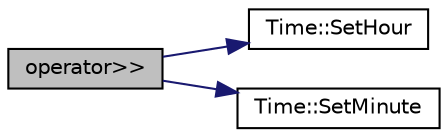 digraph "operator&gt;&gt;"
{
  edge [fontname="Helvetica",fontsize="10",labelfontname="Helvetica",labelfontsize="10"];
  node [fontname="Helvetica",fontsize="10",shape=record];
  rankdir="LR";
  Node0 [label="operator\>\>",height=0.2,width=0.4,color="black", fillcolor="grey75", style="filled", fontcolor="black"];
  Node0 -> Node1 [color="midnightblue",fontsize="10",style="solid",fontname="Helvetica"];
  Node1 [label="Time::SetHour",height=0.2,width=0.4,color="black", fillcolor="white", style="filled",URL="$class_time.html#a159a9c18bb31d7ae515e3f6d5a6b77b8",tooltip="Setter method for Hour. "];
  Node0 -> Node2 [color="midnightblue",fontsize="10",style="solid",fontname="Helvetica"];
  Node2 [label="Time::SetMinute",height=0.2,width=0.4,color="black", fillcolor="white", style="filled",URL="$class_time.html#af4a2c1a187014296825320c754dc38f9",tooltip="Setter method for Minute. "];
}
